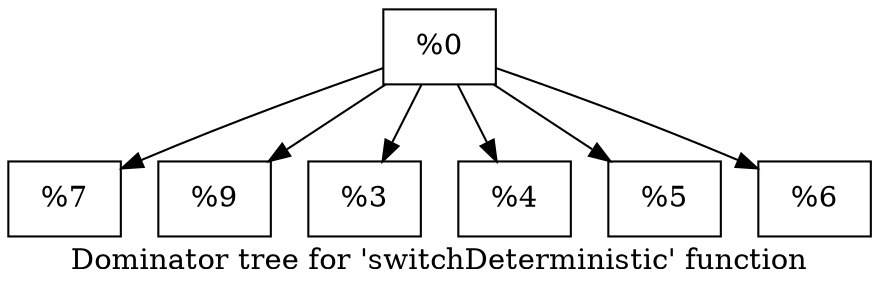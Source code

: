 digraph "Dominator tree for 'switchDeterministic' function" {
	label="Dominator tree for 'switchDeterministic' function";

	Node0x559d7a4debb0 [shape=record,label="{%0 }"];
	Node0x559d7a4debb0 -> Node0x559d7a4d9fa0;
	Node0x559d7a4debb0 -> Node0x559d7a4da000;
	Node0x559d7a4debb0 -> Node0x559d7a4df840;
	Node0x559d7a4debb0 -> Node0x559d7a4dfcb0;
	Node0x559d7a4debb0 -> Node0x559d7a4dfd10;
	Node0x559d7a4debb0 -> Node0x559d7a4dfd70;
	Node0x559d7a4d9fa0 [shape=record,label="{%7 }"];
	Node0x559d7a4da000 [shape=record,label="{%9 }"];
	Node0x559d7a4df840 [shape=record,label="{%3 }"];
	Node0x559d7a4dfcb0 [shape=record,label="{%4 }"];
	Node0x559d7a4dfd10 [shape=record,label="{%5 }"];
	Node0x559d7a4dfd70 [shape=record,label="{%6 }"];
}
